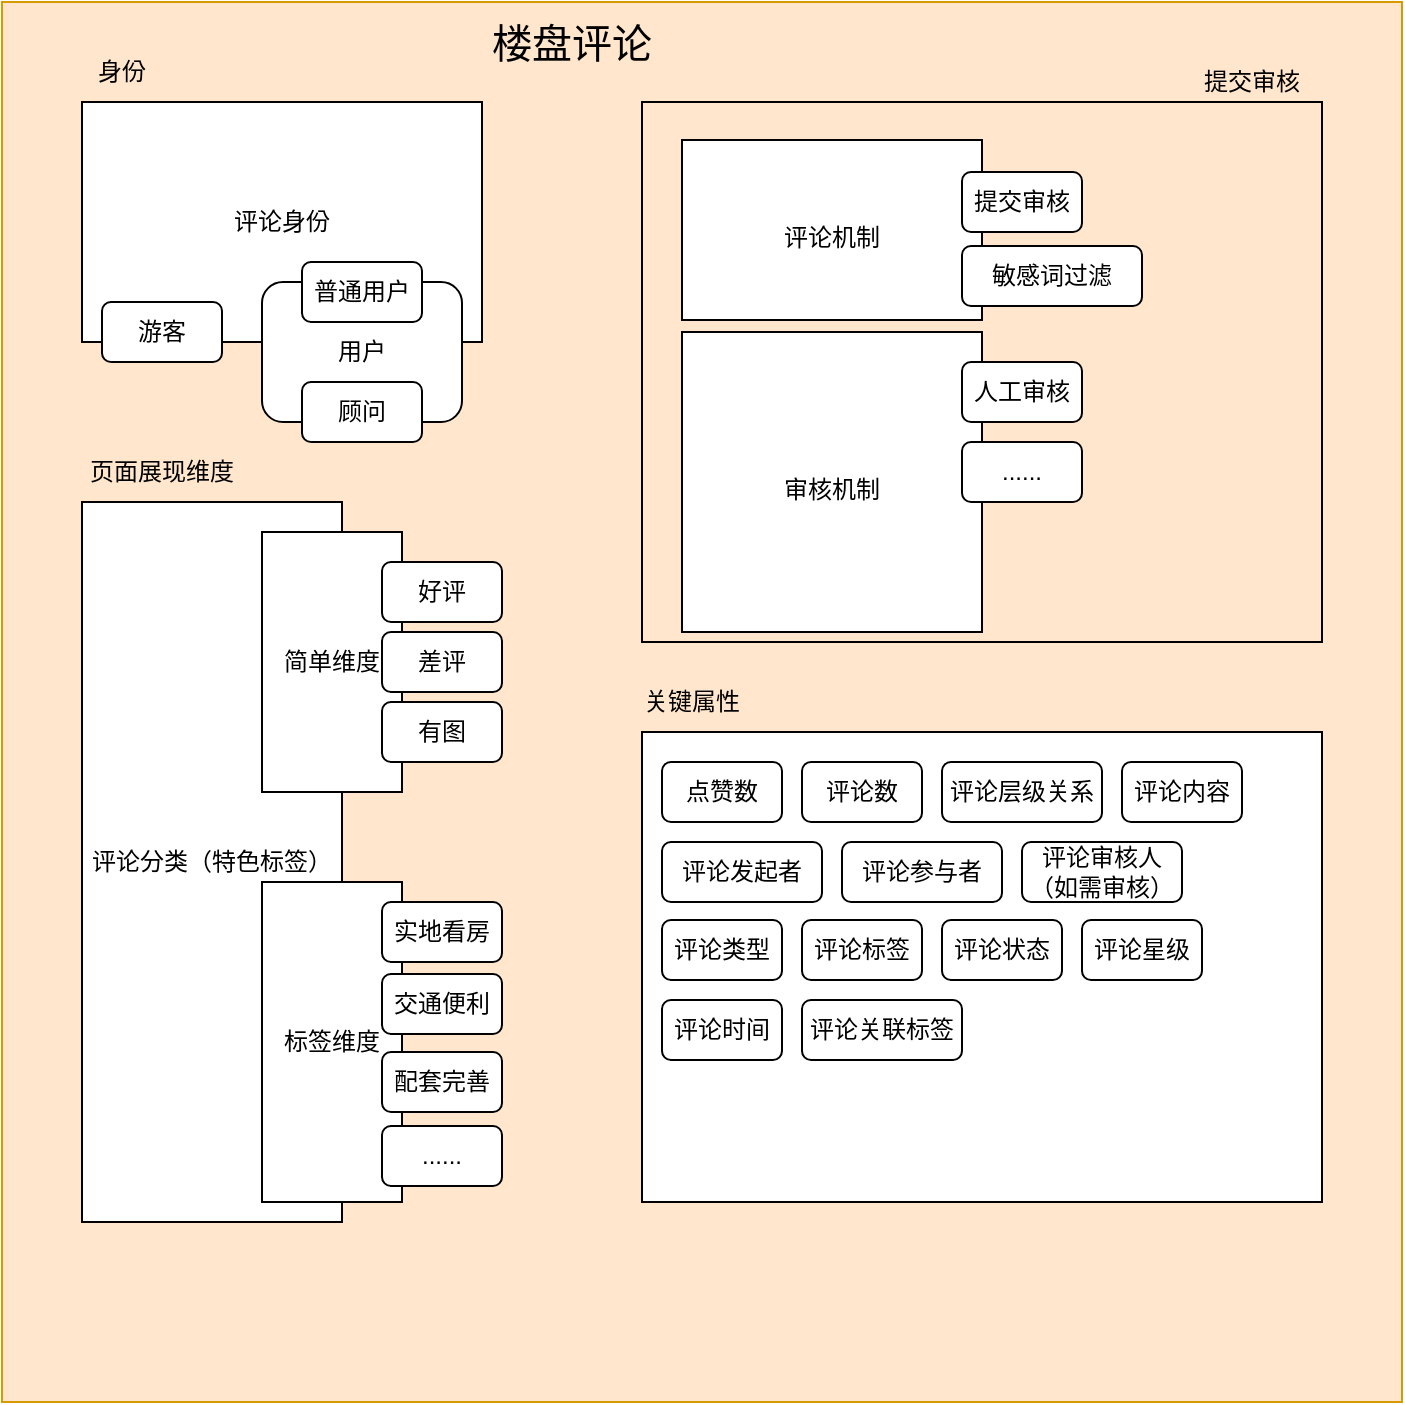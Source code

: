 <mxfile version="14.8.0" type="github">
  <diagram id="0LVFIWE_cZ-BKO6vqAE3" name="楼盘评论">
    <mxGraphModel dx="1422" dy="762" grid="1" gridSize="10" guides="1" tooltips="1" connect="1" arrows="1" fold="1" page="1" pageScale="1" pageWidth="827" pageHeight="1169" math="0" shadow="0">
      <root>
        <mxCell id="0" />
        <mxCell id="1" parent="0" />
        <mxCell id="6tDgeE5sxYvlEyEiNsdh-1" value="" style="whiteSpace=wrap;html=1;aspect=fixed;fillColor=#ffe6cc;strokeColor=#d79b00;" parent="1" vertex="1">
          <mxGeometry x="110" y="60" width="700" height="700" as="geometry" />
        </mxCell>
        <mxCell id="6tDgeE5sxYvlEyEiNsdh-5" value="评论身份" style="rounded=0;whiteSpace=wrap;html=1;" parent="1" vertex="1">
          <mxGeometry x="150" y="110" width="200" height="120" as="geometry" />
        </mxCell>
        <mxCell id="6tDgeE5sxYvlEyEiNsdh-7" value="游客" style="rounded=1;whiteSpace=wrap;html=1;" parent="1" vertex="1">
          <mxGeometry x="160" y="210" width="60" height="30" as="geometry" />
        </mxCell>
        <mxCell id="6tDgeE5sxYvlEyEiNsdh-9" value="用户" style="rounded=1;whiteSpace=wrap;html=1;" parent="1" vertex="1">
          <mxGeometry x="240" y="200" width="100" height="70" as="geometry" />
        </mxCell>
        <mxCell id="6tDgeE5sxYvlEyEiNsdh-17" value="评论分类（特色标签）" style="rounded=0;whiteSpace=wrap;html=1;" parent="1" vertex="1">
          <mxGeometry x="150" y="310" width="130" height="360" as="geometry" />
        </mxCell>
        <mxCell id="6tDgeE5sxYvlEyEiNsdh-21" value="普通用户" style="rounded=1;whiteSpace=wrap;html=1;" parent="1" vertex="1">
          <mxGeometry x="260" y="190" width="60" height="30" as="geometry" />
        </mxCell>
        <mxCell id="6tDgeE5sxYvlEyEiNsdh-22" value="顾问" style="rounded=1;whiteSpace=wrap;html=1;" parent="1" vertex="1">
          <mxGeometry x="260" y="250" width="60" height="30" as="geometry" />
        </mxCell>
        <mxCell id="6tDgeE5sxYvlEyEiNsdh-34" value="简单维度" style="rounded=0;whiteSpace=wrap;html=1;" parent="1" vertex="1">
          <mxGeometry x="240" y="325" width="70" height="130" as="geometry" />
        </mxCell>
        <mxCell id="6tDgeE5sxYvlEyEiNsdh-35" value="好评" style="rounded=1;whiteSpace=wrap;html=1;" parent="1" vertex="1">
          <mxGeometry x="300" y="340" width="60" height="30" as="geometry" />
        </mxCell>
        <mxCell id="6tDgeE5sxYvlEyEiNsdh-36" value="差评" style="rounded=1;whiteSpace=wrap;html=1;" parent="1" vertex="1">
          <mxGeometry x="300" y="375" width="60" height="30" as="geometry" />
        </mxCell>
        <mxCell id="6tDgeE5sxYvlEyEiNsdh-37" value="有图" style="rounded=1;whiteSpace=wrap;html=1;" parent="1" vertex="1">
          <mxGeometry x="300" y="410" width="60" height="30" as="geometry" />
        </mxCell>
        <mxCell id="6tDgeE5sxYvlEyEiNsdh-40" value="标签维度" style="rounded=0;whiteSpace=wrap;html=1;" parent="1" vertex="1">
          <mxGeometry x="240" y="500" width="70" height="160" as="geometry" />
        </mxCell>
        <mxCell id="6tDgeE5sxYvlEyEiNsdh-41" value="实地看房" style="rounded=1;whiteSpace=wrap;html=1;" parent="1" vertex="1">
          <mxGeometry x="300" y="510" width="60" height="30" as="geometry" />
        </mxCell>
        <mxCell id="6tDgeE5sxYvlEyEiNsdh-42" value="交通便利" style="rounded=1;whiteSpace=wrap;html=1;" parent="1" vertex="1">
          <mxGeometry x="300" y="546" width="60" height="30" as="geometry" />
        </mxCell>
        <mxCell id="6tDgeE5sxYvlEyEiNsdh-43" value="配套完善" style="rounded=1;whiteSpace=wrap;html=1;" parent="1" vertex="1">
          <mxGeometry x="300" y="585" width="60" height="30" as="geometry" />
        </mxCell>
        <mxCell id="6tDgeE5sxYvlEyEiNsdh-44" value="......" style="rounded=1;whiteSpace=wrap;html=1;" parent="1" vertex="1">
          <mxGeometry x="300" y="622" width="60" height="30" as="geometry" />
        </mxCell>
        <mxCell id="6tDgeE5sxYvlEyEiNsdh-45" value="楼盘评论" style="text;html=1;strokeColor=none;fillColor=none;align=center;verticalAlign=middle;whiteSpace=wrap;rounded=0;fontSize=20;" parent="1" vertex="1">
          <mxGeometry x="340" y="70" width="110" height="20" as="geometry" />
        </mxCell>
        <mxCell id="6tDgeE5sxYvlEyEiNsdh-46" value="&lt;font style=&quot;font-size: 12px&quot;&gt;评论机制&lt;/font&gt;" style="rounded=0;whiteSpace=wrap;html=1;fontSize=20;fillColor=#ffffff;gradientColor=none;" parent="1" vertex="1">
          <mxGeometry x="450" y="129" width="150" height="90" as="geometry" />
        </mxCell>
        <mxCell id="6tDgeE5sxYvlEyEiNsdh-47" value="提交审核" style="rounded=1;whiteSpace=wrap;html=1;" parent="1" vertex="1">
          <mxGeometry x="590" y="145" width="60" height="30" as="geometry" />
        </mxCell>
        <mxCell id="6tDgeE5sxYvlEyEiNsdh-48" value="敏感词过滤" style="rounded=1;whiteSpace=wrap;html=1;" parent="1" vertex="1">
          <mxGeometry x="590" y="182" width="90" height="30" as="geometry" />
        </mxCell>
        <mxCell id="6tDgeE5sxYvlEyEiNsdh-49" value="&lt;font style=&quot;font-size: 12px&quot;&gt;审核机制&lt;/font&gt;" style="whiteSpace=wrap;html=1;aspect=fixed;fontSize=20;fillColor=#ffffff;gradientColor=none;" parent="1" vertex="1">
          <mxGeometry x="450" y="225" width="150" height="150" as="geometry" />
        </mxCell>
        <mxCell id="6tDgeE5sxYvlEyEiNsdh-50" value="人工审核" style="rounded=1;whiteSpace=wrap;html=1;" parent="1" vertex="1">
          <mxGeometry x="590" y="240" width="60" height="30" as="geometry" />
        </mxCell>
        <mxCell id="6tDgeE5sxYvlEyEiNsdh-51" value="......" style="rounded=1;whiteSpace=wrap;html=1;" parent="1" vertex="1">
          <mxGeometry x="590" y="280" width="60" height="30" as="geometry" />
        </mxCell>
        <mxCell id="3g9fmIuKLqKl-8z87z6e-2" value="" style="rounded=0;whiteSpace=wrap;html=1;" parent="1" vertex="1">
          <mxGeometry x="430" y="425" width="340" height="235" as="geometry" />
        </mxCell>
        <mxCell id="3g9fmIuKLqKl-8z87z6e-3" value="关键属性" style="text;html=1;strokeColor=none;fillColor=none;align=center;verticalAlign=middle;whiteSpace=wrap;rounded=0;" parent="1" vertex="1">
          <mxGeometry x="430" y="400" width="50" height="20" as="geometry" />
        </mxCell>
        <mxCell id="3g9fmIuKLqKl-8z87z6e-4" value="点赞数" style="rounded=1;whiteSpace=wrap;html=1;" parent="1" vertex="1">
          <mxGeometry x="440" y="440" width="60" height="30" as="geometry" />
        </mxCell>
        <mxCell id="3g9fmIuKLqKl-8z87z6e-5" value="评论数" style="rounded=1;whiteSpace=wrap;html=1;" parent="1" vertex="1">
          <mxGeometry x="510" y="440" width="60" height="30" as="geometry" />
        </mxCell>
        <mxCell id="3g9fmIuKLqKl-8z87z6e-6" value="评论层级关系" style="rounded=1;whiteSpace=wrap;html=1;" parent="1" vertex="1">
          <mxGeometry x="580" y="440" width="80" height="30" as="geometry" />
        </mxCell>
        <mxCell id="3g9fmIuKLqKl-8z87z6e-7" value="评论关联标签" style="rounded=1;whiteSpace=wrap;html=1;" parent="1" vertex="1">
          <mxGeometry x="510" y="559" width="80" height="30" as="geometry" />
        </mxCell>
        <mxCell id="3g9fmIuKLqKl-8z87z6e-8" value="评论发起者" style="rounded=1;whiteSpace=wrap;html=1;" parent="1" vertex="1">
          <mxGeometry x="440" y="480" width="80" height="30" as="geometry" />
        </mxCell>
        <mxCell id="3g9fmIuKLqKl-8z87z6e-9" value="评论参与者" style="rounded=1;whiteSpace=wrap;html=1;" parent="1" vertex="1">
          <mxGeometry x="530" y="480" width="80" height="30" as="geometry" />
        </mxCell>
        <mxCell id="3g9fmIuKLqKl-8z87z6e-10" value="评论审核人（如需审核）" style="rounded=1;whiteSpace=wrap;html=1;" parent="1" vertex="1">
          <mxGeometry x="620" y="480" width="80" height="30" as="geometry" />
        </mxCell>
        <mxCell id="dlRp0o0y4FPuxKgbH7tX-1" value="评论类型" style="rounded=1;whiteSpace=wrap;html=1;" vertex="1" parent="1">
          <mxGeometry x="440" y="519" width="60" height="30" as="geometry" />
        </mxCell>
        <mxCell id="dlRp0o0y4FPuxKgbH7tX-2" value="页面展现维度" style="text;html=1;strokeColor=none;fillColor=none;align=center;verticalAlign=middle;whiteSpace=wrap;rounded=0;" vertex="1" parent="1">
          <mxGeometry x="150" y="285" width="80" height="20" as="geometry" />
        </mxCell>
        <mxCell id="dlRp0o0y4FPuxKgbH7tX-3" value="身份" style="text;html=1;strokeColor=none;fillColor=none;align=center;verticalAlign=middle;whiteSpace=wrap;rounded=0;" vertex="1" parent="1">
          <mxGeometry x="150" y="85" width="40" height="20" as="geometry" />
        </mxCell>
        <mxCell id="dlRp0o0y4FPuxKgbH7tX-4" value="" style="rounded=0;whiteSpace=wrap;html=1;fillColor=none;" vertex="1" parent="1">
          <mxGeometry x="430" y="110" width="340" height="270" as="geometry" />
        </mxCell>
        <mxCell id="dlRp0o0y4FPuxKgbH7tX-5" value="提交审核" style="text;html=1;strokeColor=none;fillColor=none;align=center;verticalAlign=middle;whiteSpace=wrap;rounded=0;" vertex="1" parent="1">
          <mxGeometry x="710" y="90" width="50" height="20" as="geometry" />
        </mxCell>
        <mxCell id="dlRp0o0y4FPuxKgbH7tX-6" value="评论内容" style="rounded=1;whiteSpace=wrap;html=1;" vertex="1" parent="1">
          <mxGeometry x="670" y="440" width="60" height="30" as="geometry" />
        </mxCell>
        <mxCell id="dlRp0o0y4FPuxKgbH7tX-7" value="评论状态" style="rounded=1;whiteSpace=wrap;html=1;" vertex="1" parent="1">
          <mxGeometry x="580" y="519" width="60" height="30" as="geometry" />
        </mxCell>
        <mxCell id="dlRp0o0y4FPuxKgbH7tX-8" value="评论星级" style="rounded=1;whiteSpace=wrap;html=1;" vertex="1" parent="1">
          <mxGeometry x="650" y="519" width="60" height="30" as="geometry" />
        </mxCell>
        <mxCell id="dlRp0o0y4FPuxKgbH7tX-9" value="评论时间" style="rounded=1;whiteSpace=wrap;html=1;" vertex="1" parent="1">
          <mxGeometry x="440" y="559" width="60" height="30" as="geometry" />
        </mxCell>
        <mxCell id="dlRp0o0y4FPuxKgbH7tX-10" value="评论标签" style="rounded=1;whiteSpace=wrap;html=1;" vertex="1" parent="1">
          <mxGeometry x="510" y="519" width="60" height="30" as="geometry" />
        </mxCell>
      </root>
    </mxGraphModel>
  </diagram>
</mxfile>
